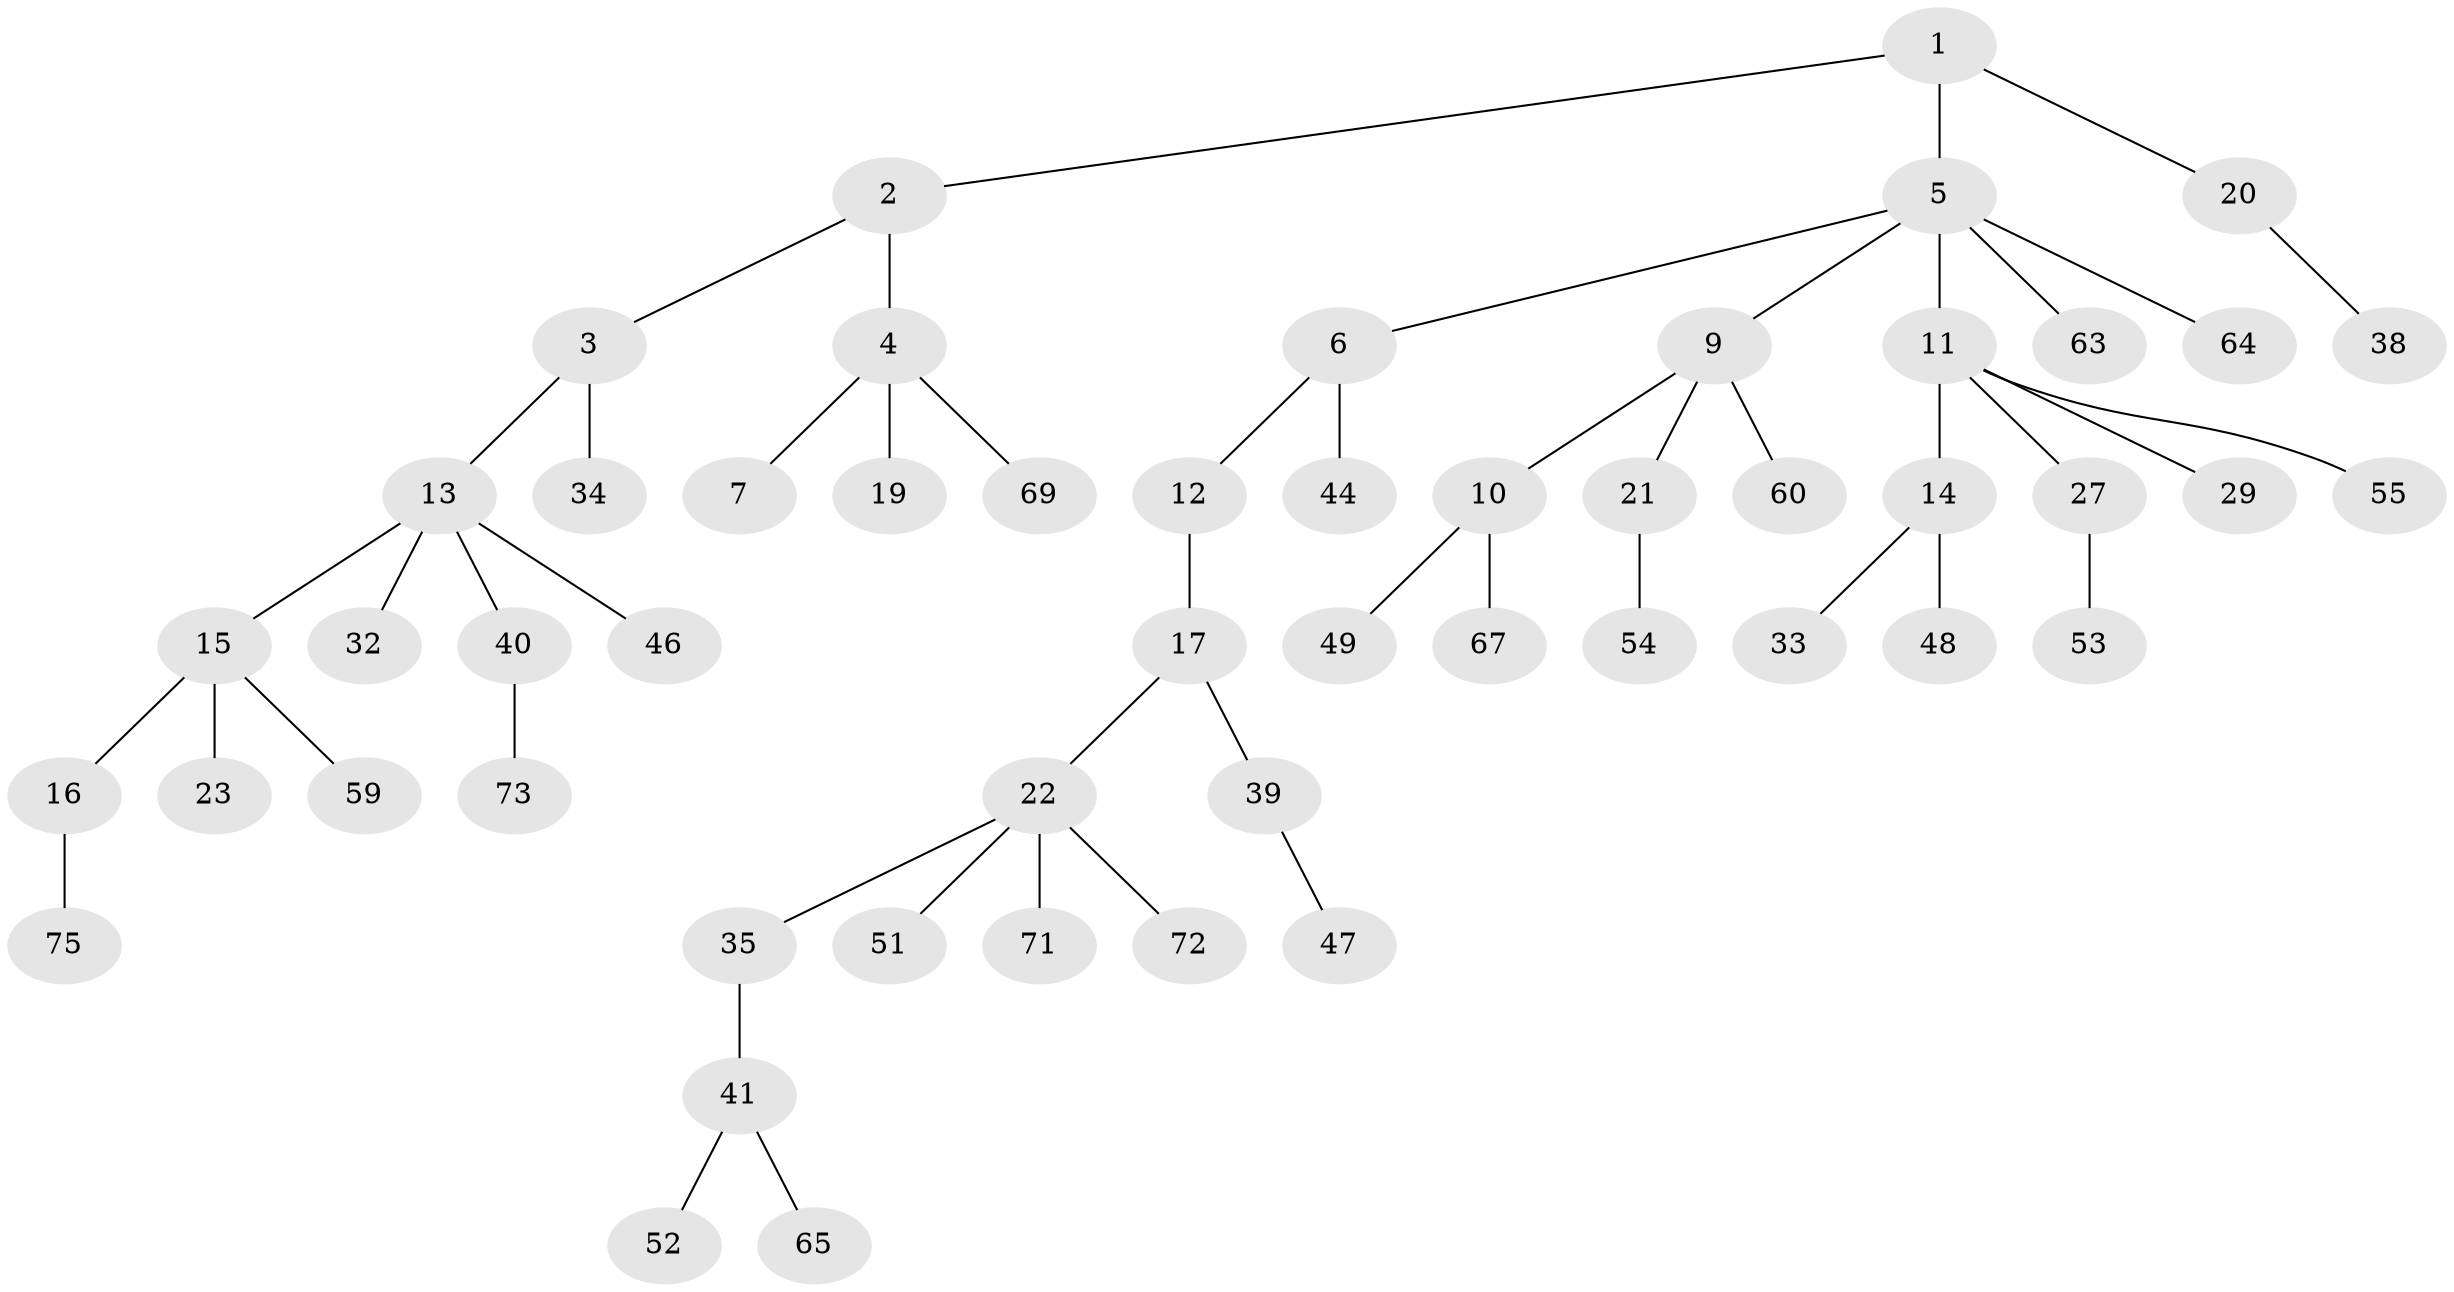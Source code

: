 // Generated by graph-tools (version 1.1) at 2025/52/02/27/25 19:52:10]
// undirected, 52 vertices, 51 edges
graph export_dot {
graph [start="1"]
  node [color=gray90,style=filled];
  1 [super="+68"];
  2 [super="+8"];
  3 [super="+30"];
  4 [super="+18"];
  5 [super="+28"];
  6 [super="+50"];
  7;
  9;
  10 [super="+36"];
  11 [super="+26"];
  12 [super="+42"];
  13 [super="+25"];
  14 [super="+61"];
  15 [super="+43"];
  16 [super="+45"];
  17 [super="+37"];
  19 [super="+31"];
  20 [super="+74"];
  21 [super="+57"];
  22 [super="+66"];
  23 [super="+24"];
  27;
  29;
  32;
  33;
  34;
  35 [super="+58"];
  38;
  39;
  40;
  41 [super="+56"];
  44;
  46;
  47;
  48;
  49;
  51;
  52 [super="+70"];
  53;
  54;
  55;
  59 [super="+62"];
  60;
  63;
  64;
  65;
  67;
  69;
  71;
  72;
  73;
  75;
  1 -- 2;
  1 -- 5;
  1 -- 20;
  2 -- 3;
  2 -- 4;
  3 -- 13;
  3 -- 34;
  4 -- 7;
  4 -- 19;
  4 -- 69;
  5 -- 6;
  5 -- 9;
  5 -- 11;
  5 -- 64;
  5 -- 63;
  6 -- 12;
  6 -- 44;
  9 -- 10;
  9 -- 21;
  9 -- 60;
  10 -- 49;
  10 -- 67;
  11 -- 14;
  11 -- 27;
  11 -- 29;
  11 -- 55;
  12 -- 17;
  13 -- 15;
  13 -- 32;
  13 -- 40;
  13 -- 46;
  14 -- 33;
  14 -- 48;
  15 -- 16;
  15 -- 23;
  15 -- 59;
  16 -- 75;
  17 -- 22;
  17 -- 39;
  20 -- 38;
  21 -- 54;
  22 -- 35;
  22 -- 51;
  22 -- 72;
  22 -- 71;
  27 -- 53;
  35 -- 41;
  39 -- 47;
  40 -- 73;
  41 -- 52;
  41 -- 65;
}
